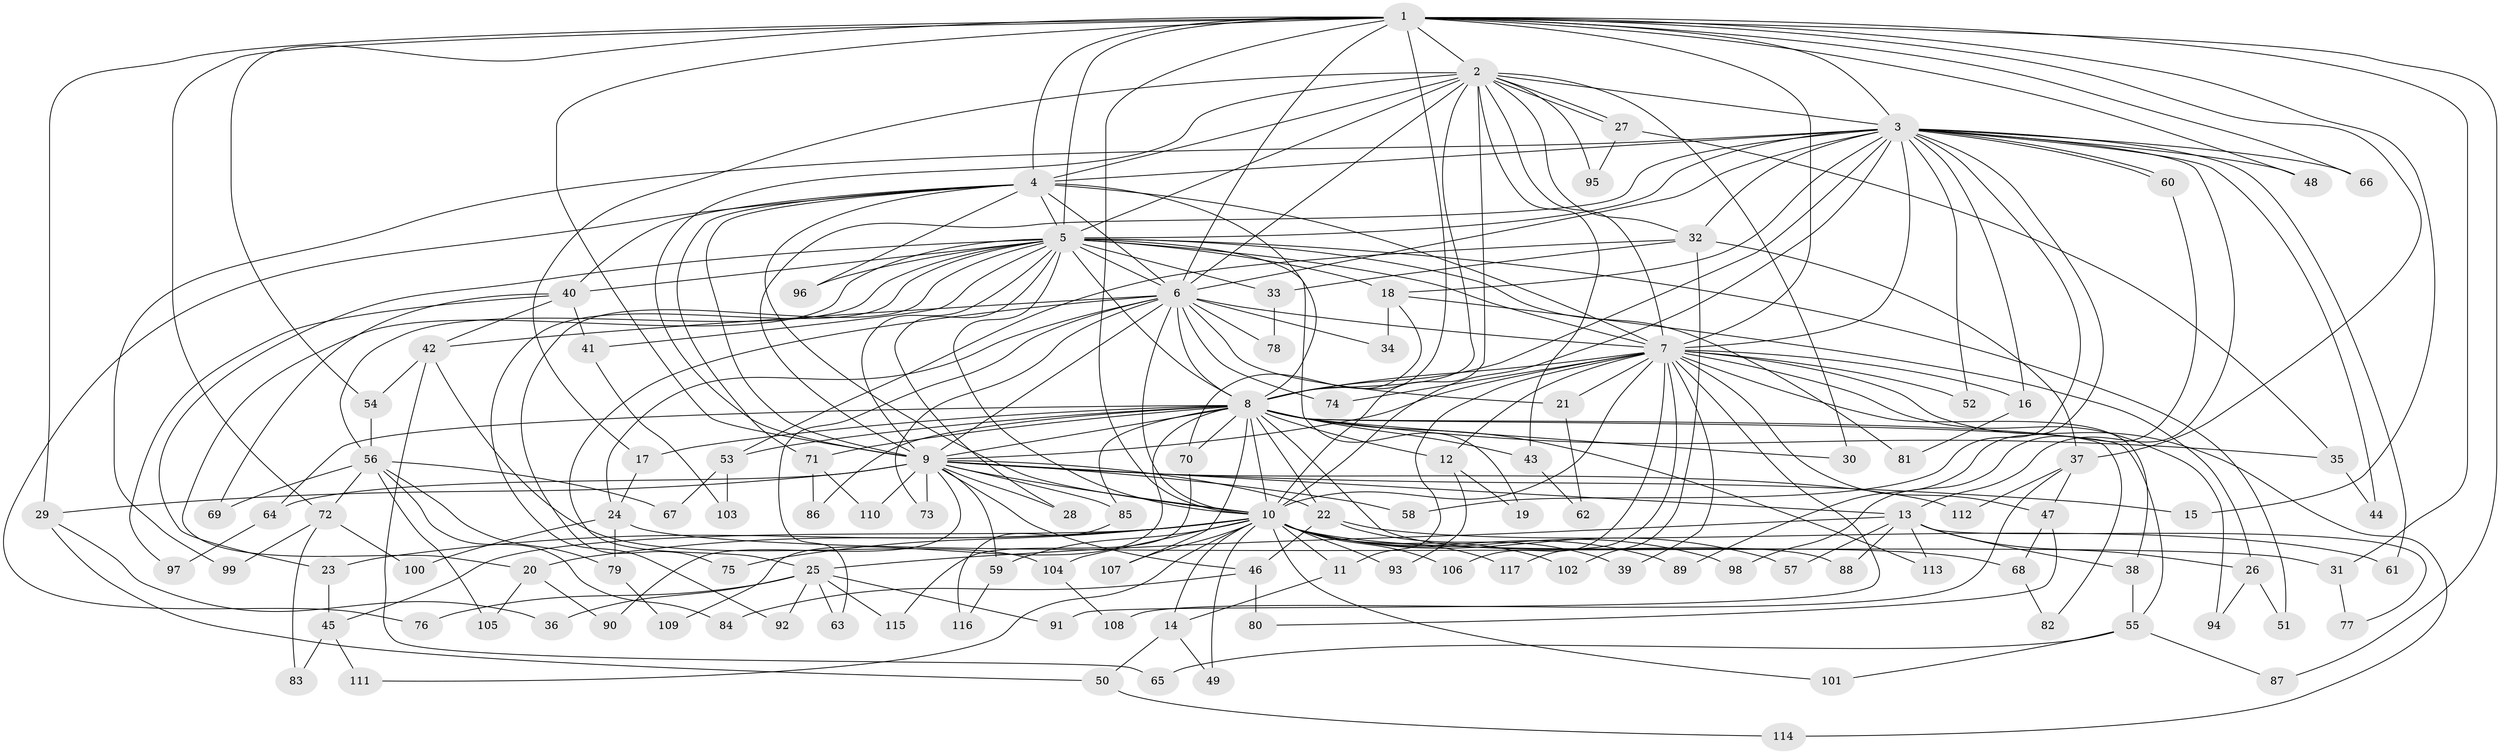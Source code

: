 // Generated by graph-tools (version 1.1) at 2025/25/03/09/25 03:25:38]
// undirected, 117 vertices, 259 edges
graph export_dot {
graph [start="1"]
  node [color=gray90,style=filled];
  1;
  2;
  3;
  4;
  5;
  6;
  7;
  8;
  9;
  10;
  11;
  12;
  13;
  14;
  15;
  16;
  17;
  18;
  19;
  20;
  21;
  22;
  23;
  24;
  25;
  26;
  27;
  28;
  29;
  30;
  31;
  32;
  33;
  34;
  35;
  36;
  37;
  38;
  39;
  40;
  41;
  42;
  43;
  44;
  45;
  46;
  47;
  48;
  49;
  50;
  51;
  52;
  53;
  54;
  55;
  56;
  57;
  58;
  59;
  60;
  61;
  62;
  63;
  64;
  65;
  66;
  67;
  68;
  69;
  70;
  71;
  72;
  73;
  74;
  75;
  76;
  77;
  78;
  79;
  80;
  81;
  82;
  83;
  84;
  85;
  86;
  87;
  88;
  89;
  90;
  91;
  92;
  93;
  94;
  95;
  96;
  97;
  98;
  99;
  100;
  101;
  102;
  103;
  104;
  105;
  106;
  107;
  108;
  109;
  110;
  111;
  112;
  113;
  114;
  115;
  116;
  117;
  1 -- 2;
  1 -- 3;
  1 -- 4;
  1 -- 5;
  1 -- 6;
  1 -- 7;
  1 -- 8;
  1 -- 9;
  1 -- 10;
  1 -- 15;
  1 -- 29;
  1 -- 31;
  1 -- 37;
  1 -- 48;
  1 -- 54;
  1 -- 66;
  1 -- 72;
  1 -- 87;
  2 -- 3;
  2 -- 4;
  2 -- 5;
  2 -- 6;
  2 -- 7;
  2 -- 8;
  2 -- 9;
  2 -- 10;
  2 -- 17;
  2 -- 27;
  2 -- 27;
  2 -- 30;
  2 -- 32;
  2 -- 43;
  2 -- 95;
  3 -- 4;
  3 -- 5;
  3 -- 6;
  3 -- 7;
  3 -- 8;
  3 -- 9;
  3 -- 10;
  3 -- 13;
  3 -- 16;
  3 -- 18;
  3 -- 32;
  3 -- 44;
  3 -- 48;
  3 -- 52;
  3 -- 58;
  3 -- 60;
  3 -- 60;
  3 -- 61;
  3 -- 66;
  3 -- 89;
  3 -- 99;
  4 -- 5;
  4 -- 6;
  4 -- 7;
  4 -- 8;
  4 -- 9;
  4 -- 10;
  4 -- 40;
  4 -- 71;
  4 -- 76;
  4 -- 96;
  5 -- 6;
  5 -- 7;
  5 -- 8;
  5 -- 9;
  5 -- 10;
  5 -- 18;
  5 -- 19;
  5 -- 20;
  5 -- 23;
  5 -- 28;
  5 -- 33;
  5 -- 40;
  5 -- 41;
  5 -- 51;
  5 -- 56;
  5 -- 75;
  5 -- 81;
  5 -- 92;
  5 -- 96;
  6 -- 7;
  6 -- 8;
  6 -- 9;
  6 -- 10;
  6 -- 21;
  6 -- 24;
  6 -- 25;
  6 -- 34;
  6 -- 42;
  6 -- 63;
  6 -- 73;
  6 -- 74;
  6 -- 78;
  7 -- 8;
  7 -- 9;
  7 -- 10;
  7 -- 11;
  7 -- 12;
  7 -- 16;
  7 -- 21;
  7 -- 38;
  7 -- 39;
  7 -- 47;
  7 -- 52;
  7 -- 74;
  7 -- 91;
  7 -- 94;
  7 -- 106;
  7 -- 114;
  7 -- 117;
  8 -- 9;
  8 -- 10;
  8 -- 12;
  8 -- 17;
  8 -- 22;
  8 -- 30;
  8 -- 35;
  8 -- 43;
  8 -- 53;
  8 -- 55;
  8 -- 64;
  8 -- 70;
  8 -- 71;
  8 -- 82;
  8 -- 85;
  8 -- 86;
  8 -- 88;
  8 -- 107;
  8 -- 109;
  8 -- 113;
  9 -- 10;
  9 -- 13;
  9 -- 15;
  9 -- 22;
  9 -- 28;
  9 -- 29;
  9 -- 46;
  9 -- 58;
  9 -- 59;
  9 -- 64;
  9 -- 73;
  9 -- 85;
  9 -- 90;
  9 -- 110;
  9 -- 112;
  10 -- 11;
  10 -- 14;
  10 -- 20;
  10 -- 23;
  10 -- 45;
  10 -- 49;
  10 -- 57;
  10 -- 59;
  10 -- 68;
  10 -- 75;
  10 -- 89;
  10 -- 93;
  10 -- 98;
  10 -- 101;
  10 -- 102;
  10 -- 104;
  10 -- 106;
  10 -- 107;
  10 -- 111;
  10 -- 117;
  11 -- 14;
  12 -- 19;
  12 -- 93;
  13 -- 25;
  13 -- 26;
  13 -- 38;
  13 -- 57;
  13 -- 77;
  13 -- 88;
  13 -- 113;
  14 -- 49;
  14 -- 50;
  16 -- 81;
  17 -- 24;
  18 -- 26;
  18 -- 34;
  18 -- 70;
  20 -- 90;
  20 -- 105;
  21 -- 62;
  22 -- 39;
  22 -- 46;
  22 -- 61;
  23 -- 45;
  24 -- 31;
  24 -- 79;
  24 -- 100;
  25 -- 36;
  25 -- 63;
  25 -- 76;
  25 -- 91;
  25 -- 92;
  25 -- 115;
  26 -- 51;
  26 -- 94;
  27 -- 35;
  27 -- 95;
  29 -- 36;
  29 -- 50;
  31 -- 77;
  32 -- 33;
  32 -- 37;
  32 -- 53;
  32 -- 102;
  33 -- 78;
  35 -- 44;
  37 -- 47;
  37 -- 108;
  37 -- 112;
  38 -- 55;
  40 -- 41;
  40 -- 42;
  40 -- 69;
  40 -- 97;
  41 -- 103;
  42 -- 54;
  42 -- 65;
  42 -- 104;
  43 -- 62;
  45 -- 83;
  45 -- 111;
  46 -- 80;
  46 -- 84;
  47 -- 68;
  47 -- 80;
  50 -- 114;
  53 -- 67;
  53 -- 103;
  54 -- 56;
  55 -- 65;
  55 -- 87;
  55 -- 101;
  56 -- 67;
  56 -- 69;
  56 -- 72;
  56 -- 79;
  56 -- 84;
  56 -- 105;
  59 -- 116;
  60 -- 98;
  64 -- 97;
  68 -- 82;
  70 -- 115;
  71 -- 86;
  71 -- 110;
  72 -- 83;
  72 -- 99;
  72 -- 100;
  79 -- 109;
  85 -- 116;
  104 -- 108;
}
